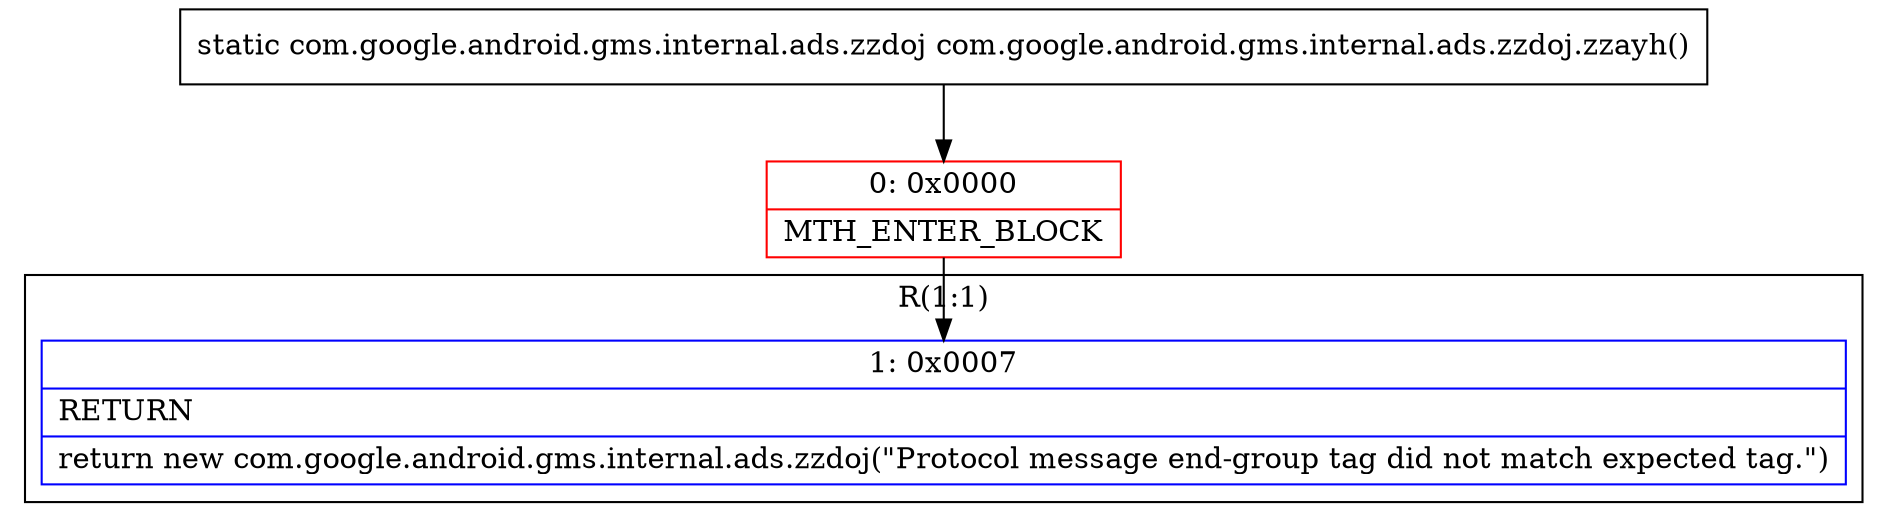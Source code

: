 digraph "CFG forcom.google.android.gms.internal.ads.zzdoj.zzayh()Lcom\/google\/android\/gms\/internal\/ads\/zzdoj;" {
subgraph cluster_Region_389747226 {
label = "R(1:1)";
node [shape=record,color=blue];
Node_1 [shape=record,label="{1\:\ 0x0007|RETURN\l|return new com.google.android.gms.internal.ads.zzdoj(\"Protocol message end\-group tag did not match expected tag.\")\l}"];
}
Node_0 [shape=record,color=red,label="{0\:\ 0x0000|MTH_ENTER_BLOCK\l}"];
MethodNode[shape=record,label="{static com.google.android.gms.internal.ads.zzdoj com.google.android.gms.internal.ads.zzdoj.zzayh() }"];
MethodNode -> Node_0;
Node_0 -> Node_1;
}

